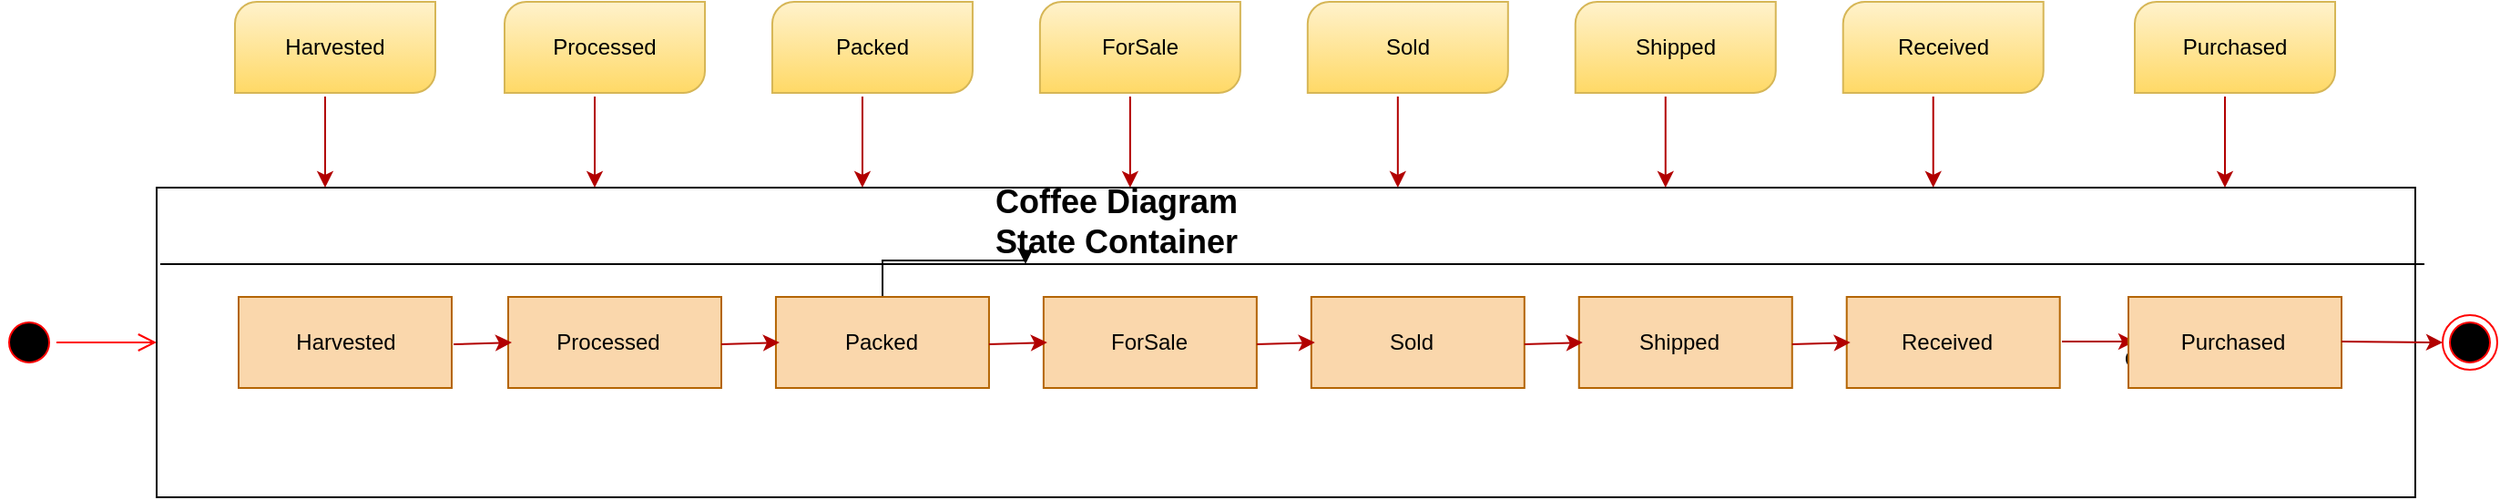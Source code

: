 <mxfile version="14.4.3" type="device"><diagram id="oNuQuWElLUT8UYIVUfBH" name="Page-1"><mxGraphModel dx="1636" dy="484" grid="1" gridSize="10" guides="1" tooltips="1" connect="1" arrows="1" fold="1" page="1" pageScale="1" pageWidth="850" pageHeight="1100" math="0" shadow="0"><root><mxCell id="0"/><mxCell id="1" parent="0"/><mxCell id="F5AlseIIHbi4js-t6suX-92" value="" style="verticalLabelPosition=bottom;verticalAlign=top;html=1;shape=mxgraph.basic.rect;fillColor2=none;strokeWidth=1;size=20;indent=5;fillColor=none;" parent="1" vertex="1"><mxGeometry x="35" y="168" width="1240" height="170" as="geometry"/></mxCell><mxCell id="F5AlseIIHbi4js-t6suX-8" value="" style="verticalLabelPosition=bottom;verticalAlign=top;html=1;shape=mxgraph.basic.rect;fillColor2=none;strokeWidth=1;size=20;indent=5;fillColor=#fad7ac;strokeColor=#b46504;" parent="1" vertex="1"><mxGeometry x="80" y="228" width="117" height="50" as="geometry"/></mxCell><mxCell id="F5AlseIIHbi4js-t6suX-9" value="" style="verticalLabelPosition=bottom;verticalAlign=top;html=1;shape=mxgraph.basic.diag_round_rect;dx=6;gradientColor=#ffd966;fillColor=#fff2cc;strokeColor=#d6b656;" parent="1" vertex="1"><mxGeometry x="78" y="66" width="110" height="50" as="geometry"/></mxCell><mxCell id="F5AlseIIHbi4js-t6suX-11" value="" style="endArrow=classic;html=1;fillColor=#e51400;strokeColor=#B20000;" parent="1" edge="1"><mxGeometry width="50" height="50" relative="1" as="geometry"><mxPoint x="127.5" y="118" as="sourcePoint"/><mxPoint x="127.5" y="168" as="targetPoint"/></mxGeometry></mxCell><mxCell id="F5AlseIIHbi4js-t6suX-13" value="" style="verticalLabelPosition=bottom;verticalAlign=top;html=1;shape=mxgraph.basic.rect;fillColor2=none;strokeWidth=1;size=20;indent=5;fillColor=#fad7ac;strokeColor=#b46504;" parent="1" vertex="1"><mxGeometry x="228" y="228" width="117" height="50" as="geometry"/></mxCell><mxCell id="F5AlseIIHbi4js-t6suX-14" value="" style="verticalLabelPosition=bottom;verticalAlign=top;html=1;shape=mxgraph.basic.diag_round_rect;dx=6;gradientColor=#ffd966;fillColor=#fff2cc;strokeColor=#d6b656;" parent="1" vertex="1"><mxGeometry x="226" y="66" width="110" height="50" as="geometry"/></mxCell><mxCell id="F5AlseIIHbi4js-t6suX-15" value="" style="endArrow=classic;html=1;fillColor=#e51400;strokeColor=#B20000;" parent="1" edge="1"><mxGeometry width="50" height="50" relative="1" as="geometry"><mxPoint x="275.5" y="118" as="sourcePoint"/><mxPoint x="275.5" y="168" as="targetPoint"/></mxGeometry></mxCell><mxCell id="F5AlseIIHbi4js-t6suX-16" value="" style="endArrow=classic;html=1;exitX=1.043;exitY=0.52;exitDx=0;exitDy=0;exitPerimeter=0;fillColor=#e51400;strokeColor=#B20000;" parent="1" edge="1"><mxGeometry width="50" height="50" relative="1" as="geometry"><mxPoint x="198.031" y="254" as="sourcePoint"/><mxPoint x="230" y="253" as="targetPoint"/></mxGeometry></mxCell><mxCell id="F5AlseIIHbi4js-t6suX-17" value="Harvested" style="text;html=1;strokeColor=none;fillColor=none;align=center;verticalAlign=middle;whiteSpace=wrap;rounded=0;" parent="1" vertex="1"><mxGeometry x="118.5" y="243" width="40" height="20" as="geometry"/></mxCell><mxCell id="F5AlseIIHbi4js-t6suX-18" value="Processed" style="text;html=1;strokeColor=none;fillColor=none;align=center;verticalAlign=middle;whiteSpace=wrap;rounded=0;" parent="1" vertex="1"><mxGeometry x="263" y="243" width="40" height="20" as="geometry"/></mxCell><mxCell id="F5AlseIIHbi4js-t6suX-19" value="Harvested" style="text;html=1;strokeColor=none;fillColor=none;align=center;verticalAlign=middle;whiteSpace=wrap;rounded=0;" parent="1" vertex="1"><mxGeometry x="113" y="81" width="40" height="20" as="geometry"/></mxCell><mxCell id="F5AlseIIHbi4js-t6suX-20" value="Processed" style="text;html=1;strokeColor=none;fillColor=none;align=center;verticalAlign=middle;whiteSpace=wrap;rounded=0;" parent="1" vertex="1"><mxGeometry x="261" y="81" width="40" height="20" as="geometry"/></mxCell><mxCell id="jreJgF-v7I9hSIzbjwmC-6" value="" style="edgeStyle=orthogonalEdgeStyle;rounded=0;orthogonalLoop=1;jettySize=auto;html=1;" edge="1" parent="1" source="F5AlseIIHbi4js-t6suX-62" target="F5AlseIIHbi4js-t6suX-93"><mxGeometry relative="1" as="geometry"/></mxCell><mxCell id="F5AlseIIHbi4js-t6suX-62" value="" style="verticalLabelPosition=bottom;verticalAlign=top;html=1;shape=mxgraph.basic.rect;fillColor2=none;strokeWidth=1;size=20;indent=5;fillColor=#fad7ac;strokeColor=#b46504;" parent="1" vertex="1"><mxGeometry x="374.97" y="228" width="117" height="50" as="geometry"/></mxCell><mxCell id="F5AlseIIHbi4js-t6suX-63" value="" style="verticalLabelPosition=bottom;verticalAlign=top;html=1;shape=mxgraph.basic.diag_round_rect;dx=6;gradientColor=#ffd966;fillColor=#fff2cc;strokeColor=#d6b656;" parent="1" vertex="1"><mxGeometry x="372.97" y="66" width="110" height="50" as="geometry"/></mxCell><mxCell id="F5AlseIIHbi4js-t6suX-64" value="" style="endArrow=classic;html=1;fillColor=#e51400;strokeColor=#B20000;" parent="1" edge="1"><mxGeometry width="50" height="50" relative="1" as="geometry"><mxPoint x="422.47" y="118" as="sourcePoint"/><mxPoint x="422.47" y="168" as="targetPoint"/></mxGeometry></mxCell><mxCell id="F5AlseIIHbi4js-t6suX-65" value="" style="endArrow=classic;html=1;exitX=1.043;exitY=0.52;exitDx=0;exitDy=0;exitPerimeter=0;fillColor=#e51400;strokeColor=#B20000;" parent="1" edge="1"><mxGeometry width="50" height="50" relative="1" as="geometry"><mxPoint x="345.001" y="254.0" as="sourcePoint"/><mxPoint x="376.97" y="253" as="targetPoint"/></mxGeometry></mxCell><mxCell id="F5AlseIIHbi4js-t6suX-66" value="Packed" style="text;html=1;strokeColor=none;fillColor=none;align=center;verticalAlign=middle;whiteSpace=wrap;rounded=0;" parent="1" vertex="1"><mxGeometry x="413.47" y="243" width="40" height="20" as="geometry"/></mxCell><mxCell id="F5AlseIIHbi4js-t6suX-67" value="Packed" style="text;html=1;strokeColor=none;fillColor=none;align=center;verticalAlign=middle;whiteSpace=wrap;rounded=0;" parent="1" vertex="1"><mxGeometry x="407.97" y="81" width="40" height="20" as="geometry"/></mxCell><mxCell id="F5AlseIIHbi4js-t6suX-68" value="" style="verticalLabelPosition=bottom;verticalAlign=top;html=1;shape=mxgraph.basic.rect;fillColor2=none;strokeWidth=1;size=20;indent=5;fillColor=#fad7ac;strokeColor=#b46504;" parent="1" vertex="1"><mxGeometry x="521.94" y="228" width="117" height="50" as="geometry"/></mxCell><mxCell id="F5AlseIIHbi4js-t6suX-69" value="" style="verticalLabelPosition=bottom;verticalAlign=top;html=1;shape=mxgraph.basic.diag_round_rect;dx=6;gradientColor=#ffd966;fillColor=#fff2cc;strokeColor=#d6b656;" parent="1" vertex="1"><mxGeometry x="519.94" y="66" width="110" height="50" as="geometry"/></mxCell><mxCell id="F5AlseIIHbi4js-t6suX-70" value="" style="endArrow=classic;html=1;fillColor=#e51400;strokeColor=#B20000;" parent="1" edge="1"><mxGeometry width="50" height="50" relative="1" as="geometry"><mxPoint x="569.44" y="118" as="sourcePoint"/><mxPoint x="569.44" y="168" as="targetPoint"/></mxGeometry></mxCell><mxCell id="F5AlseIIHbi4js-t6suX-71" value="" style="endArrow=classic;html=1;exitX=1.043;exitY=0.52;exitDx=0;exitDy=0;exitPerimeter=0;fillColor=#e51400;strokeColor=#B20000;" parent="1" edge="1"><mxGeometry width="50" height="50" relative="1" as="geometry"><mxPoint x="491.971" y="254.0" as="sourcePoint"/><mxPoint x="523.94" y="253" as="targetPoint"/></mxGeometry></mxCell><mxCell id="F5AlseIIHbi4js-t6suX-72" value="ForSale" style="text;html=1;strokeColor=none;fillColor=none;align=center;verticalAlign=middle;whiteSpace=wrap;rounded=0;" parent="1" vertex="1"><mxGeometry x="560.44" y="243" width="40" height="20" as="geometry"/></mxCell><mxCell id="F5AlseIIHbi4js-t6suX-73" value="ForSale" style="text;html=1;strokeColor=none;fillColor=none;align=center;verticalAlign=middle;whiteSpace=wrap;rounded=0;" parent="1" vertex="1"><mxGeometry x="554.94" y="81" width="40" height="20" as="geometry"/></mxCell><mxCell id="F5AlseIIHbi4js-t6suX-74" value="" style="verticalLabelPosition=bottom;verticalAlign=top;html=1;shape=mxgraph.basic.rect;fillColor2=none;strokeWidth=1;size=20;indent=5;fillColor=#fad7ac;strokeColor=#b46504;" parent="1" vertex="1"><mxGeometry x="668.91" y="228" width="117" height="50" as="geometry"/></mxCell><mxCell id="F5AlseIIHbi4js-t6suX-75" value="" style="verticalLabelPosition=bottom;verticalAlign=top;html=1;shape=mxgraph.basic.diag_round_rect;dx=6;gradientColor=#ffd966;fillColor=#fff2cc;strokeColor=#d6b656;" parent="1" vertex="1"><mxGeometry x="666.91" y="66" width="110" height="50" as="geometry"/></mxCell><mxCell id="F5AlseIIHbi4js-t6suX-76" value="" style="endArrow=classic;html=1;fillColor=#e51400;strokeColor=#B20000;" parent="1" edge="1"><mxGeometry width="50" height="50" relative="1" as="geometry"><mxPoint x="716.41" y="118" as="sourcePoint"/><mxPoint x="716.41" y="168" as="targetPoint"/></mxGeometry></mxCell><mxCell id="F5AlseIIHbi4js-t6suX-77" value="" style="endArrow=classic;html=1;exitX=1.043;exitY=0.52;exitDx=0;exitDy=0;exitPerimeter=0;fillColor=#e51400;strokeColor=#B20000;" parent="1" edge="1"><mxGeometry width="50" height="50" relative="1" as="geometry"><mxPoint x="638.941" y="254.0" as="sourcePoint"/><mxPoint x="670.91" y="253" as="targetPoint"/></mxGeometry></mxCell><mxCell id="F5AlseIIHbi4js-t6suX-78" value="Sold" style="text;html=1;strokeColor=none;fillColor=none;align=center;verticalAlign=middle;whiteSpace=wrap;rounded=0;" parent="1" vertex="1"><mxGeometry x="703.91" y="243" width="40" height="20" as="geometry"/></mxCell><mxCell id="F5AlseIIHbi4js-t6suX-79" value="Sold" style="text;html=1;strokeColor=none;fillColor=none;align=center;verticalAlign=middle;whiteSpace=wrap;rounded=0;" parent="1" vertex="1"><mxGeometry x="701.91" y="81" width="40" height="20" as="geometry"/></mxCell><mxCell id="F5AlseIIHbi4js-t6suX-80" value="" style="verticalLabelPosition=bottom;verticalAlign=top;html=1;shape=mxgraph.basic.rect;fillColor2=none;strokeWidth=1;size=20;indent=5;fillColor=#fad7ac;strokeColor=#b46504;" parent="1" vertex="1"><mxGeometry x="815.88" y="228" width="117" height="50" as="geometry"/></mxCell><mxCell id="F5AlseIIHbi4js-t6suX-81" value="" style="verticalLabelPosition=bottom;verticalAlign=top;html=1;shape=mxgraph.basic.diag_round_rect;dx=6;gradientColor=#ffd966;fillColor=#fff2cc;strokeColor=#d6b656;" parent="1" vertex="1"><mxGeometry x="813.88" y="66" width="110" height="50" as="geometry"/></mxCell><mxCell id="F5AlseIIHbi4js-t6suX-82" value="" style="endArrow=classic;html=1;fillColor=#e51400;strokeColor=#B20000;" parent="1" edge="1"><mxGeometry width="50" height="50" relative="1" as="geometry"><mxPoint x="863.38" y="118" as="sourcePoint"/><mxPoint x="863.38" y="168" as="targetPoint"/></mxGeometry></mxCell><mxCell id="F5AlseIIHbi4js-t6suX-83" value="" style="endArrow=classic;html=1;exitX=1.043;exitY=0.52;exitDx=0;exitDy=0;exitPerimeter=0;fillColor=#e51400;strokeColor=#B20000;" parent="1" edge="1"><mxGeometry width="50" height="50" relative="1" as="geometry"><mxPoint x="785.911" y="254.0" as="sourcePoint"/><mxPoint x="817.88" y="253" as="targetPoint"/></mxGeometry></mxCell><mxCell id="F5AlseIIHbi4js-t6suX-84" value="Shipped" style="text;html=1;strokeColor=none;fillColor=none;align=center;verticalAlign=middle;whiteSpace=wrap;rounded=0;" parent="1" vertex="1"><mxGeometry x="850.88" y="243" width="40" height="20" as="geometry"/></mxCell><mxCell id="F5AlseIIHbi4js-t6suX-85" value="Shipped" style="text;html=1;strokeColor=none;fillColor=none;align=center;verticalAlign=middle;whiteSpace=wrap;rounded=0;" parent="1" vertex="1"><mxGeometry x="848.88" y="81" width="40" height="20" as="geometry"/></mxCell><mxCell id="F5AlseIIHbi4js-t6suX-86" value="" style="verticalLabelPosition=bottom;verticalAlign=top;html=1;shape=mxgraph.basic.rect;fillColor2=none;strokeWidth=1;size=20;indent=5;fillColor=#fad7ac;strokeColor=#b46504;" parent="1" vertex="1"><mxGeometry x="962.85" y="228" width="117" height="50" as="geometry"/></mxCell><mxCell id="F5AlseIIHbi4js-t6suX-87" value="" style="verticalLabelPosition=bottom;verticalAlign=top;html=1;shape=mxgraph.basic.diag_round_rect;dx=6;gradientColor=#ffd966;fillColor=#fff2cc;strokeColor=#d6b656;" parent="1" vertex="1"><mxGeometry x="960.85" y="66" width="110" height="50" as="geometry"/></mxCell><mxCell id="F5AlseIIHbi4js-t6suX-88" value="" style="endArrow=classic;html=1;fillColor=#e51400;strokeColor=#B20000;" parent="1" edge="1"><mxGeometry width="50" height="50" relative="1" as="geometry"><mxPoint x="1010.35" y="118" as="sourcePoint"/><mxPoint x="1010.35" y="168" as="targetPoint"/></mxGeometry></mxCell><mxCell id="F5AlseIIHbi4js-t6suX-89" value="" style="endArrow=classic;html=1;exitX=1.043;exitY=0.52;exitDx=0;exitDy=0;exitPerimeter=0;fillColor=#e51400;strokeColor=#B20000;" parent="1" edge="1"><mxGeometry width="50" height="50" relative="1" as="geometry"><mxPoint x="932.881" y="254.0" as="sourcePoint"/><mxPoint x="964.85" y="253" as="targetPoint"/></mxGeometry></mxCell><mxCell id="F5AlseIIHbi4js-t6suX-90" value="Received" style="text;html=1;strokeColor=none;fillColor=none;align=center;verticalAlign=middle;whiteSpace=wrap;rounded=0;" parent="1" vertex="1"><mxGeometry x="997.85" y="243" width="40" height="20" as="geometry"/></mxCell><mxCell id="F5AlseIIHbi4js-t6suX-91" value="Received" style="text;html=1;strokeColor=none;fillColor=none;align=center;verticalAlign=middle;whiteSpace=wrap;rounded=0;" parent="1" vertex="1"><mxGeometry x="995.85" y="81" width="40" height="20" as="geometry"/></mxCell><mxCell id="F5AlseIIHbi4js-t6suX-93" value="" style="line;strokeWidth=1;rotatable=0;dashed=0;labelPosition=right;align=left;verticalAlign=middle;spacingTop=0;spacingLeft=6;points=[];portConstraint=eastwest;fillColor=none;" parent="1" vertex="1"><mxGeometry x="37" y="205" width="1243" height="10" as="geometry"/></mxCell><mxCell id="F5AlseIIHbi4js-t6suX-94" value="Coffee Diagram State Container" style="text;html=1;strokeColor=none;fillColor=none;align=center;verticalAlign=middle;whiteSpace=wrap;rounded=0;fontStyle=1;fontSize=18;" parent="1" vertex="1"><mxGeometry x="491.97" y="177" width="140" height="20" as="geometry"/></mxCell><mxCell id="F5AlseIIHbi4js-t6suX-95" value="" style="ellipse;whiteSpace=wrap;html=1;aspect=fixed;fontSize=18;fillColor=#00000;" parent="1" vertex="1"><mxGeometry x="1116.5" y="257" width="10" height="10" as="geometry"/></mxCell><mxCell id="F5AlseIIHbi4js-t6suX-99" value="" style="endArrow=classic;html=1;fontSize=18;fillColor=#e51400;strokeColor=#B20000;" parent="1" edge="1"><mxGeometry width="50" height="50" relative="1" as="geometry"><mxPoint x="1081" y="252.5" as="sourcePoint"/><mxPoint x="1121" y="252.5" as="targetPoint"/></mxGeometry></mxCell><mxCell id="F5AlseIIHbi4js-t6suX-102" value="" style="verticalLabelPosition=bottom;verticalAlign=top;html=1;shape=mxgraph.basic.rect;fillColor2=none;strokeWidth=1;size=20;indent=5;fillColor=#fad7ac;strokeColor=#b46504;" parent="1" vertex="1"><mxGeometry x="1117.5" y="228" width="117" height="50" as="geometry"/></mxCell><mxCell id="F5AlseIIHbi4js-t6suX-103" value="" style="verticalLabelPosition=bottom;verticalAlign=top;html=1;shape=mxgraph.basic.diag_round_rect;dx=6;gradientColor=#ffd966;fillColor=#fff2cc;strokeColor=#d6b656;" parent="1" vertex="1"><mxGeometry x="1121.0" y="66" width="110" height="50" as="geometry"/></mxCell><mxCell id="F5AlseIIHbi4js-t6suX-104" value="" style="endArrow=classic;html=1;fillColor=#e51400;strokeColor=#B20000;" parent="1" edge="1"><mxGeometry width="50" height="50" relative="1" as="geometry"><mxPoint x="1170.5" y="118" as="sourcePoint"/><mxPoint x="1170.5" y="168" as="targetPoint"/></mxGeometry></mxCell><mxCell id="F5AlseIIHbi4js-t6suX-105" value="Purchased" style="text;html=1;strokeColor=none;fillColor=none;align=center;verticalAlign=middle;whiteSpace=wrap;rounded=0;" parent="1" vertex="1"><mxGeometry x="1153.5" y="243" width="42" height="20" as="geometry"/></mxCell><mxCell id="F5AlseIIHbi4js-t6suX-106" value="Purchased" style="text;html=1;strokeColor=none;fillColor=none;align=center;verticalAlign=middle;whiteSpace=wrap;rounded=0;" parent="1" vertex="1"><mxGeometry x="1156.0" y="81" width="40" height="20" as="geometry"/></mxCell><mxCell id="F5AlseIIHbi4js-t6suX-108" value="" style="endArrow=classic;html=1;fontSize=18;entryX=0;entryY=0.5;entryDx=0;entryDy=0;fillColor=#e51400;strokeColor=#B20000;" parent="1" edge="1" target="jreJgF-v7I9hSIzbjwmC-5"><mxGeometry width="50" height="50" relative="1" as="geometry"><mxPoint x="1234.5" y="252.5" as="sourcePoint"/><mxPoint x="1254.35" y="252.5" as="targetPoint"/></mxGeometry></mxCell><mxCell id="jreJgF-v7I9hSIzbjwmC-3" value="" style="ellipse;html=1;shape=startState;fillColor=#000000;strokeColor=#ff0000;" vertex="1" parent="1"><mxGeometry x="-50" y="238" width="30" height="30" as="geometry"/></mxCell><mxCell id="jreJgF-v7I9hSIzbjwmC-4" value="" style="edgeStyle=orthogonalEdgeStyle;html=1;verticalAlign=bottom;endArrow=open;endSize=8;strokeColor=#ff0000;" edge="1" source="jreJgF-v7I9hSIzbjwmC-3" parent="1" target="F5AlseIIHbi4js-t6suX-92"><mxGeometry relative="1" as="geometry"><mxPoint x="-25" y="390" as="targetPoint"/></mxGeometry></mxCell><mxCell id="jreJgF-v7I9hSIzbjwmC-5" value="" style="ellipse;html=1;shape=endState;fillColor=#000000;strokeColor=#ff0000;" vertex="1" parent="1"><mxGeometry x="1290" y="238" width="30" height="30" as="geometry"/></mxCell></root></mxGraphModel></diagram></mxfile>